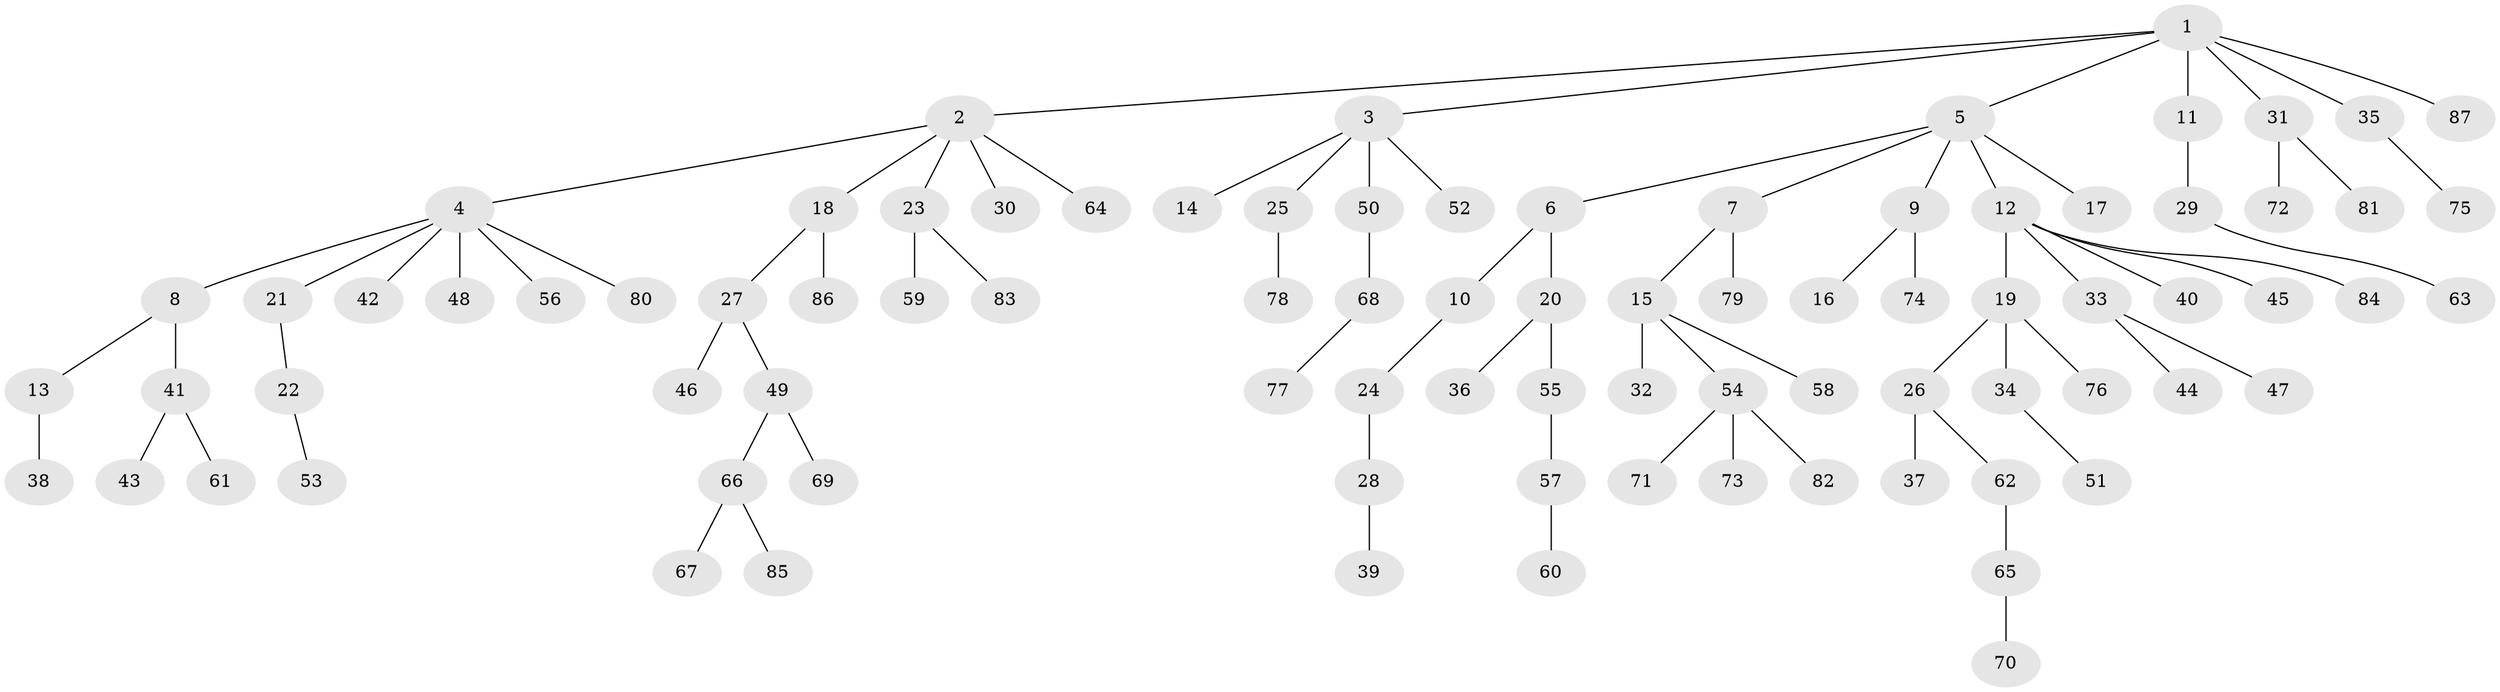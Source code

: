// coarse degree distribution, {11: 0.016666666666666666, 5: 0.016666666666666666, 7: 0.03333333333333333, 3: 0.08333333333333333, 2: 0.1, 6: 0.03333333333333333, 1: 0.6833333333333333, 4: 0.03333333333333333}
// Generated by graph-tools (version 1.1) at 2025/19/03/04/25 18:19:21]
// undirected, 87 vertices, 86 edges
graph export_dot {
graph [start="1"]
  node [color=gray90,style=filled];
  1;
  2;
  3;
  4;
  5;
  6;
  7;
  8;
  9;
  10;
  11;
  12;
  13;
  14;
  15;
  16;
  17;
  18;
  19;
  20;
  21;
  22;
  23;
  24;
  25;
  26;
  27;
  28;
  29;
  30;
  31;
  32;
  33;
  34;
  35;
  36;
  37;
  38;
  39;
  40;
  41;
  42;
  43;
  44;
  45;
  46;
  47;
  48;
  49;
  50;
  51;
  52;
  53;
  54;
  55;
  56;
  57;
  58;
  59;
  60;
  61;
  62;
  63;
  64;
  65;
  66;
  67;
  68;
  69;
  70;
  71;
  72;
  73;
  74;
  75;
  76;
  77;
  78;
  79;
  80;
  81;
  82;
  83;
  84;
  85;
  86;
  87;
  1 -- 2;
  1 -- 3;
  1 -- 5;
  1 -- 11;
  1 -- 31;
  1 -- 35;
  1 -- 87;
  2 -- 4;
  2 -- 18;
  2 -- 23;
  2 -- 30;
  2 -- 64;
  3 -- 14;
  3 -- 25;
  3 -- 50;
  3 -- 52;
  4 -- 8;
  4 -- 21;
  4 -- 42;
  4 -- 48;
  4 -- 56;
  4 -- 80;
  5 -- 6;
  5 -- 7;
  5 -- 9;
  5 -- 12;
  5 -- 17;
  6 -- 10;
  6 -- 20;
  7 -- 15;
  7 -- 79;
  8 -- 13;
  8 -- 41;
  9 -- 16;
  9 -- 74;
  10 -- 24;
  11 -- 29;
  12 -- 19;
  12 -- 33;
  12 -- 40;
  12 -- 45;
  12 -- 84;
  13 -- 38;
  15 -- 32;
  15 -- 54;
  15 -- 58;
  18 -- 27;
  18 -- 86;
  19 -- 26;
  19 -- 34;
  19 -- 76;
  20 -- 36;
  20 -- 55;
  21 -- 22;
  22 -- 53;
  23 -- 59;
  23 -- 83;
  24 -- 28;
  25 -- 78;
  26 -- 37;
  26 -- 62;
  27 -- 46;
  27 -- 49;
  28 -- 39;
  29 -- 63;
  31 -- 72;
  31 -- 81;
  33 -- 44;
  33 -- 47;
  34 -- 51;
  35 -- 75;
  41 -- 43;
  41 -- 61;
  49 -- 66;
  49 -- 69;
  50 -- 68;
  54 -- 71;
  54 -- 73;
  54 -- 82;
  55 -- 57;
  57 -- 60;
  62 -- 65;
  65 -- 70;
  66 -- 67;
  66 -- 85;
  68 -- 77;
}
